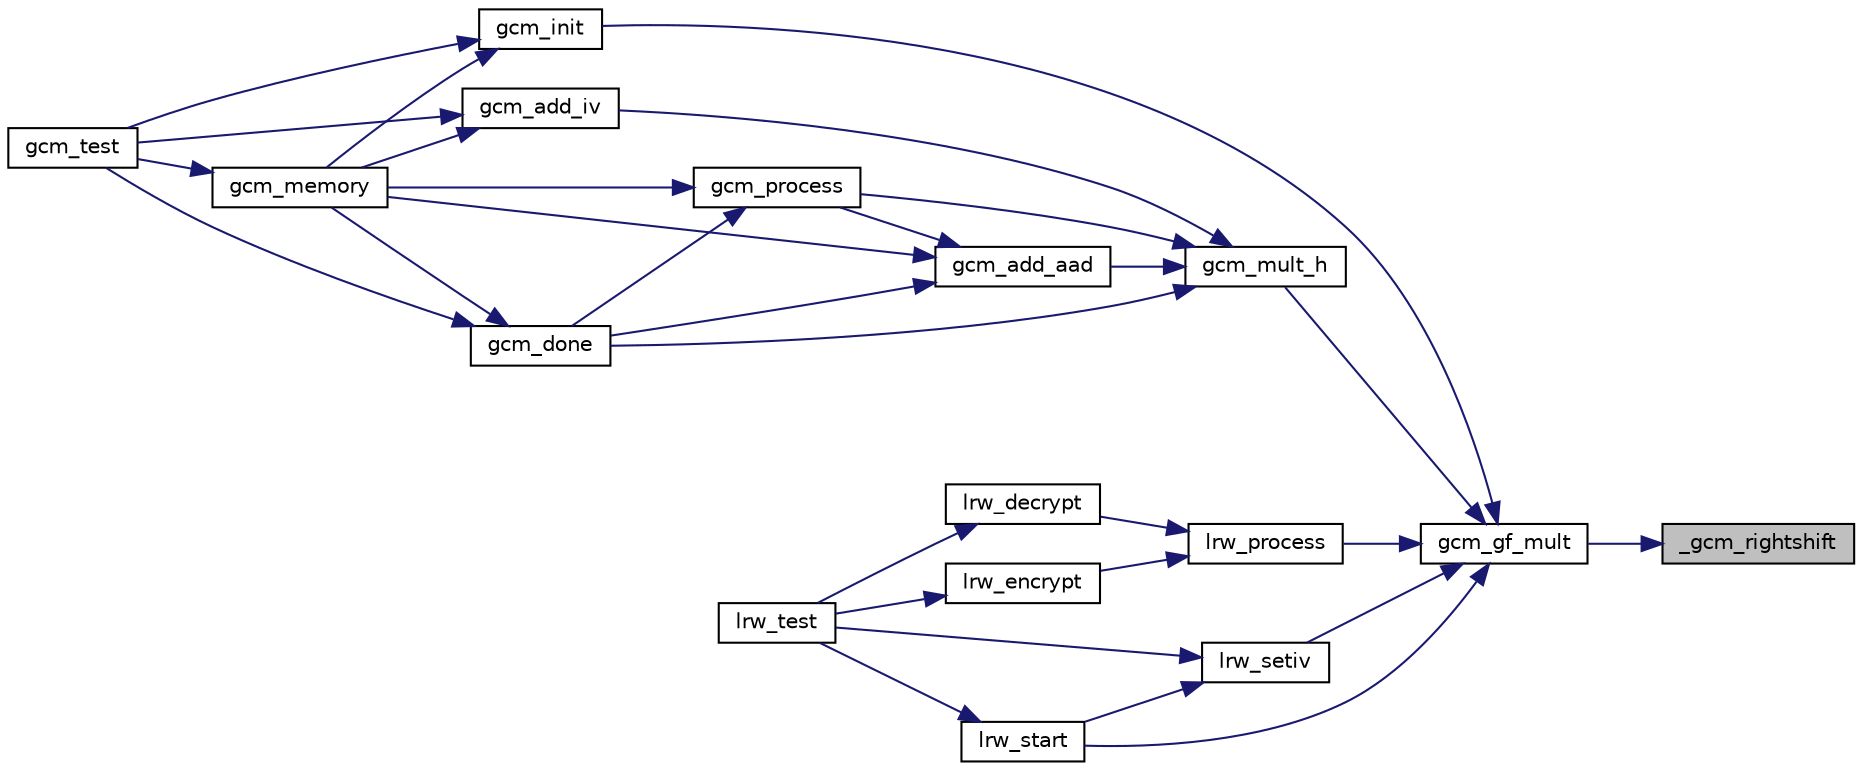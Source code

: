 digraph "_gcm_rightshift"
{
 // LATEX_PDF_SIZE
  edge [fontname="Helvetica",fontsize="10",labelfontname="Helvetica",labelfontsize="10"];
  node [fontname="Helvetica",fontsize="10",shape=record];
  rankdir="RL";
  Node1 [label="_gcm_rightshift",height=0.2,width=0.4,color="black", fillcolor="grey75", style="filled", fontcolor="black",tooltip=" "];
  Node1 -> Node2 [dir="back",color="midnightblue",fontsize="10",style="solid"];
  Node2 [label="gcm_gf_mult",height=0.2,width=0.4,color="black", fillcolor="white", style="filled",URL="$gcm__gf__mult_8c.html#af64448959cfcae8b0a774822f2219f47",tooltip="GCM GF multiplier (internal use only) bitserial."];
  Node2 -> Node3 [dir="back",color="midnightblue",fontsize="10",style="solid"];
  Node3 [label="gcm_init",height=0.2,width=0.4,color="black", fillcolor="white", style="filled",URL="$gcm__init_8c.html#aa8fa50bfa0ec8b07b363dbe7cbab7339",tooltip="Initialize a GCM state."];
  Node3 -> Node4 [dir="back",color="midnightblue",fontsize="10",style="solid"];
  Node4 [label="gcm_memory",height=0.2,width=0.4,color="black", fillcolor="white", style="filled",URL="$gcm__memory_8c.html#a43d9862e1013606d01bab2c57fef74f5",tooltip="Process an entire GCM packet in one call."];
  Node4 -> Node5 [dir="back",color="midnightblue",fontsize="10",style="solid"];
  Node5 [label="gcm_test",height=0.2,width=0.4,color="black", fillcolor="white", style="filled",URL="$gcm__test_8c.html#ae36c8eb6c2964df7e386f5f73bded5e7",tooltip="Test the GCM code."];
  Node3 -> Node5 [dir="back",color="midnightblue",fontsize="10",style="solid"];
  Node2 -> Node6 [dir="back",color="midnightblue",fontsize="10",style="solid"];
  Node6 [label="gcm_mult_h",height=0.2,width=0.4,color="black", fillcolor="white", style="filled",URL="$gcm__mult__h_8c.html#a198e51a3d6b56455cc781d140ebd6f6d",tooltip="GCM multiply by H."];
  Node6 -> Node7 [dir="back",color="midnightblue",fontsize="10",style="solid"];
  Node7 [label="gcm_add_aad",height=0.2,width=0.4,color="black", fillcolor="white", style="filled",URL="$gcm__add__aad_8c.html#ab9e6297b575f465e9fac3846f22a2bbd",tooltip="Add AAD to the GCM state."];
  Node7 -> Node8 [dir="back",color="midnightblue",fontsize="10",style="solid"];
  Node8 [label="gcm_done",height=0.2,width=0.4,color="black", fillcolor="white", style="filled",URL="$gcm__done_8c.html#a802604cf97f0f3103881fc43bdc060f3",tooltip="Terminate a GCM stream."];
  Node8 -> Node4 [dir="back",color="midnightblue",fontsize="10",style="solid"];
  Node8 -> Node5 [dir="back",color="midnightblue",fontsize="10",style="solid"];
  Node7 -> Node4 [dir="back",color="midnightblue",fontsize="10",style="solid"];
  Node7 -> Node9 [dir="back",color="midnightblue",fontsize="10",style="solid"];
  Node9 [label="gcm_process",height=0.2,width=0.4,color="black", fillcolor="white", style="filled",URL="$gcm__process_8c.html#a9de6ff96ed00a8296355d52b9a2e1ba0",tooltip="Process plaintext/ciphertext through GCM."];
  Node9 -> Node8 [dir="back",color="midnightblue",fontsize="10",style="solid"];
  Node9 -> Node4 [dir="back",color="midnightblue",fontsize="10",style="solid"];
  Node6 -> Node10 [dir="back",color="midnightblue",fontsize="10",style="solid"];
  Node10 [label="gcm_add_iv",height=0.2,width=0.4,color="black", fillcolor="white", style="filled",URL="$gcm__add__iv_8c.html#a05c018a26305857461c773ce2e458fc5",tooltip="Add IV data to the GCM state."];
  Node10 -> Node4 [dir="back",color="midnightblue",fontsize="10",style="solid"];
  Node10 -> Node5 [dir="back",color="midnightblue",fontsize="10",style="solid"];
  Node6 -> Node8 [dir="back",color="midnightblue",fontsize="10",style="solid"];
  Node6 -> Node9 [dir="back",color="midnightblue",fontsize="10",style="solid"];
  Node2 -> Node11 [dir="back",color="midnightblue",fontsize="10",style="solid"];
  Node11 [label="lrw_process",height=0.2,width=0.4,color="black", fillcolor="white", style="filled",URL="$lrw__process_8c.html#a6f5de9c91139715030145308a447204a",tooltip="Process blocks with LRW, since decrypt/encrypt are largely the same they share this code."];
  Node11 -> Node12 [dir="back",color="midnightblue",fontsize="10",style="solid"];
  Node12 [label="lrw_decrypt",height=0.2,width=0.4,color="black", fillcolor="white", style="filled",URL="$lrw__decrypt_8c.html#ab12400c46f12f2725a1b9ea9ef9879e6",tooltip="LRW decrypt blocks."];
  Node12 -> Node13 [dir="back",color="midnightblue",fontsize="10",style="solid"];
  Node13 [label="lrw_test",height=0.2,width=0.4,color="black", fillcolor="white", style="filled",URL="$lrw__test_8c.html#af231a49d74f9fa4e43f5fd68439979c3",tooltip="Test LRW against specs."];
  Node11 -> Node14 [dir="back",color="midnightblue",fontsize="10",style="solid"];
  Node14 [label="lrw_encrypt",height=0.2,width=0.4,color="black", fillcolor="white", style="filled",URL="$lrw__encrypt_8c.html#a5bc5a7a6312a63b6c590139f152ca177",tooltip="LRW encrypt blocks."];
  Node14 -> Node13 [dir="back",color="midnightblue",fontsize="10",style="solid"];
  Node2 -> Node15 [dir="back",color="midnightblue",fontsize="10",style="solid"];
  Node15 [label="lrw_setiv",height=0.2,width=0.4,color="black", fillcolor="white", style="filled",URL="$lrw__setiv_8c.html#a68082c7057772abce580c72a12eb4f79",tooltip="Set the IV for LRW."];
  Node15 -> Node16 [dir="back",color="midnightblue",fontsize="10",style="solid"];
  Node16 [label="lrw_start",height=0.2,width=0.4,color="black", fillcolor="white", style="filled",URL="$lrw__start_8c.html#a85f429f1430c834c58e4f5cfe75fe12f",tooltip="Initialize the LRW context."];
  Node16 -> Node13 [dir="back",color="midnightblue",fontsize="10",style="solid"];
  Node15 -> Node13 [dir="back",color="midnightblue",fontsize="10",style="solid"];
  Node2 -> Node16 [dir="back",color="midnightblue",fontsize="10",style="solid"];
}
